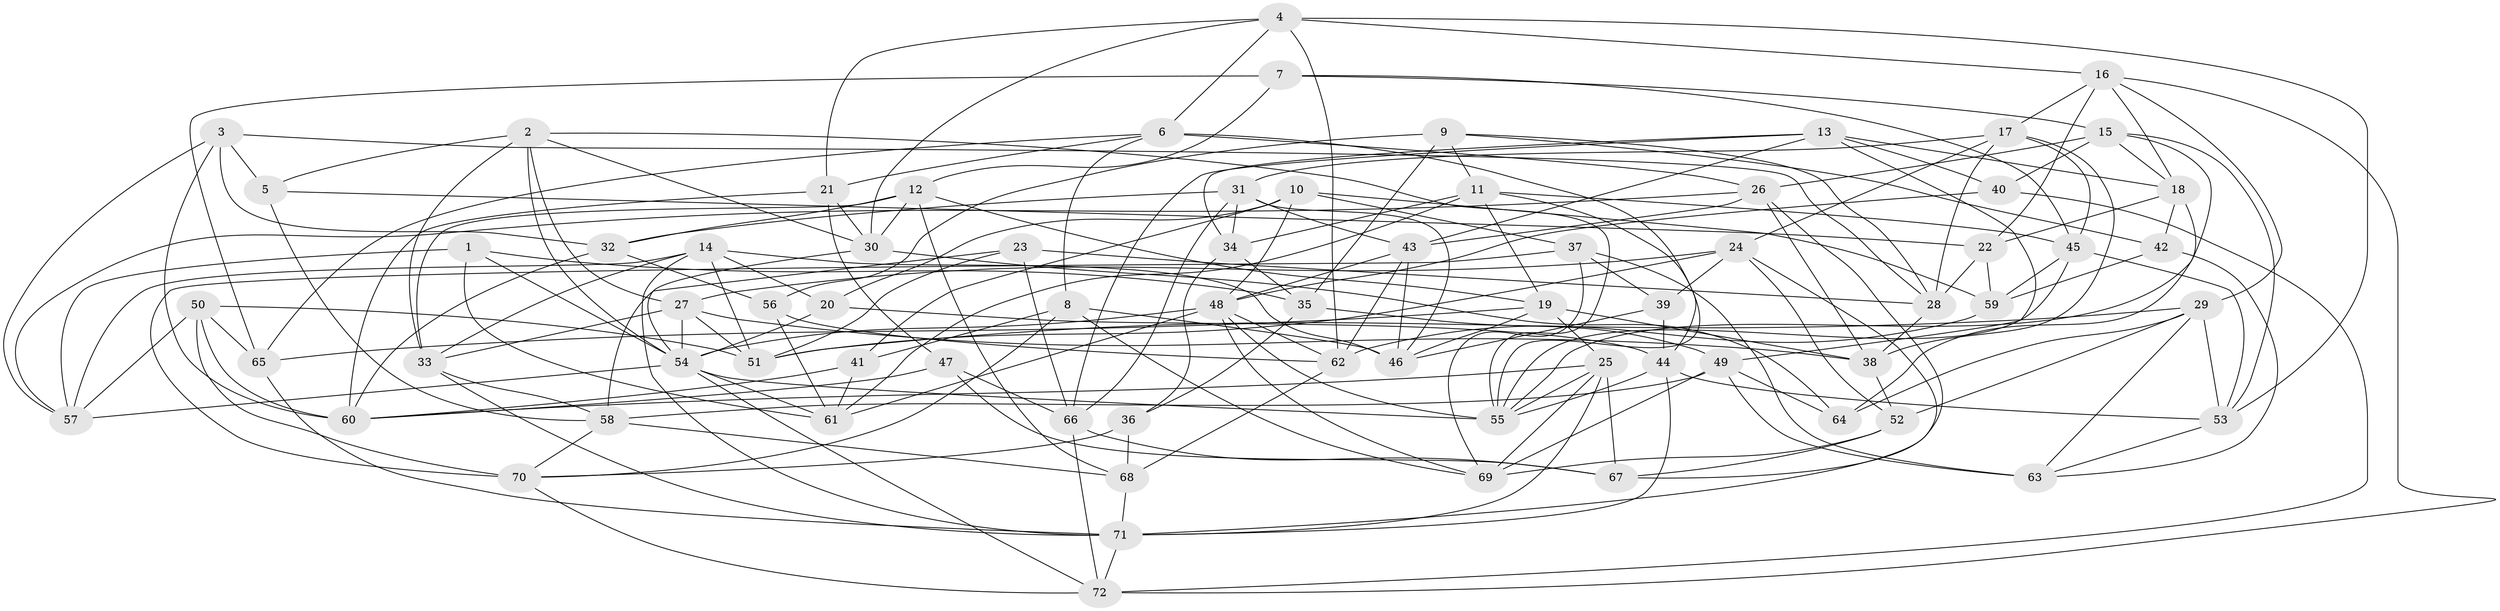 // original degree distribution, {4: 1.0}
// Generated by graph-tools (version 1.1) at 2025/03/03/09/25 03:03:01]
// undirected, 72 vertices, 200 edges
graph export_dot {
graph [start="1"]
  node [color=gray90,style=filled];
  1;
  2;
  3;
  4;
  5;
  6;
  7;
  8;
  9;
  10;
  11;
  12;
  13;
  14;
  15;
  16;
  17;
  18;
  19;
  20;
  21;
  22;
  23;
  24;
  25;
  26;
  27;
  28;
  29;
  30;
  31;
  32;
  33;
  34;
  35;
  36;
  37;
  38;
  39;
  40;
  41;
  42;
  43;
  44;
  45;
  46;
  47;
  48;
  49;
  50;
  51;
  52;
  53;
  54;
  55;
  56;
  57;
  58;
  59;
  60;
  61;
  62;
  63;
  64;
  65;
  66;
  67;
  68;
  69;
  70;
  71;
  72;
  1 -- 35 [weight=1.0];
  1 -- 54 [weight=1.0];
  1 -- 57 [weight=1.0];
  1 -- 61 [weight=1.0];
  2 -- 5 [weight=1.0];
  2 -- 27 [weight=1.0];
  2 -- 30 [weight=1.0];
  2 -- 33 [weight=1.0];
  2 -- 54 [weight=1.0];
  2 -- 55 [weight=1.0];
  3 -- 5 [weight=1.0];
  3 -- 28 [weight=1.0];
  3 -- 32 [weight=2.0];
  3 -- 57 [weight=1.0];
  3 -- 60 [weight=1.0];
  4 -- 6 [weight=1.0];
  4 -- 16 [weight=1.0];
  4 -- 21 [weight=1.0];
  4 -- 30 [weight=1.0];
  4 -- 53 [weight=1.0];
  4 -- 62 [weight=1.0];
  5 -- 22 [weight=1.0];
  5 -- 58 [weight=1.0];
  6 -- 8 [weight=1.0];
  6 -- 21 [weight=1.0];
  6 -- 26 [weight=1.0];
  6 -- 55 [weight=1.0];
  6 -- 65 [weight=1.0];
  7 -- 12 [weight=1.0];
  7 -- 15 [weight=1.0];
  7 -- 45 [weight=1.0];
  7 -- 65 [weight=1.0];
  8 -- 41 [weight=2.0];
  8 -- 46 [weight=1.0];
  8 -- 69 [weight=1.0];
  8 -- 70 [weight=1.0];
  9 -- 11 [weight=1.0];
  9 -- 28 [weight=1.0];
  9 -- 35 [weight=2.0];
  9 -- 42 [weight=1.0];
  9 -- 56 [weight=1.0];
  10 -- 20 [weight=1.0];
  10 -- 37 [weight=1.0];
  10 -- 41 [weight=2.0];
  10 -- 48 [weight=1.0];
  10 -- 59 [weight=1.0];
  11 -- 19 [weight=1.0];
  11 -- 34 [weight=1.0];
  11 -- 44 [weight=1.0];
  11 -- 45 [weight=1.0];
  11 -- 61 [weight=1.0];
  12 -- 19 [weight=1.0];
  12 -- 30 [weight=1.0];
  12 -- 32 [weight=1.0];
  12 -- 33 [weight=1.0];
  12 -- 68 [weight=1.0];
  13 -- 18 [weight=1.0];
  13 -- 34 [weight=1.0];
  13 -- 40 [weight=1.0];
  13 -- 43 [weight=1.0];
  13 -- 49 [weight=1.0];
  13 -- 66 [weight=1.0];
  14 -- 20 [weight=1.0];
  14 -- 33 [weight=1.0];
  14 -- 46 [weight=1.0];
  14 -- 51 [weight=1.0];
  14 -- 57 [weight=1.0];
  14 -- 71 [weight=1.0];
  15 -- 18 [weight=1.0];
  15 -- 26 [weight=1.0];
  15 -- 40 [weight=1.0];
  15 -- 53 [weight=1.0];
  15 -- 55 [weight=1.0];
  16 -- 17 [weight=1.0];
  16 -- 18 [weight=1.0];
  16 -- 22 [weight=1.0];
  16 -- 29 [weight=1.0];
  16 -- 72 [weight=1.0];
  17 -- 24 [weight=1.0];
  17 -- 28 [weight=1.0];
  17 -- 31 [weight=1.0];
  17 -- 38 [weight=1.0];
  17 -- 45 [weight=1.0];
  18 -- 22 [weight=1.0];
  18 -- 42 [weight=1.0];
  18 -- 64 [weight=1.0];
  19 -- 25 [weight=1.0];
  19 -- 38 [weight=1.0];
  19 -- 46 [weight=1.0];
  19 -- 65 [weight=1.0];
  20 -- 44 [weight=1.0];
  20 -- 54 [weight=1.0];
  21 -- 30 [weight=1.0];
  21 -- 47 [weight=1.0];
  21 -- 60 [weight=2.0];
  22 -- 28 [weight=1.0];
  22 -- 59 [weight=2.0];
  23 -- 28 [weight=1.0];
  23 -- 51 [weight=1.0];
  23 -- 58 [weight=1.0];
  23 -- 66 [weight=1.0];
  24 -- 27 [weight=1.0];
  24 -- 39 [weight=1.0];
  24 -- 51 [weight=1.0];
  24 -- 52 [weight=1.0];
  24 -- 71 [weight=1.0];
  25 -- 55 [weight=1.0];
  25 -- 60 [weight=1.0];
  25 -- 67 [weight=1.0];
  25 -- 69 [weight=1.0];
  25 -- 71 [weight=1.0];
  26 -- 38 [weight=1.0];
  26 -- 43 [weight=1.0];
  26 -- 57 [weight=1.0];
  26 -- 67 [weight=1.0];
  27 -- 33 [weight=1.0];
  27 -- 38 [weight=1.0];
  27 -- 51 [weight=1.0];
  27 -- 54 [weight=1.0];
  28 -- 38 [weight=1.0];
  29 -- 51 [weight=1.0];
  29 -- 52 [weight=1.0];
  29 -- 53 [weight=1.0];
  29 -- 63 [weight=1.0];
  29 -- 64 [weight=1.0];
  30 -- 54 [weight=1.0];
  30 -- 64 [weight=1.0];
  31 -- 32 [weight=1.0];
  31 -- 34 [weight=1.0];
  31 -- 43 [weight=1.0];
  31 -- 46 [weight=1.0];
  31 -- 66 [weight=1.0];
  32 -- 56 [weight=1.0];
  32 -- 60 [weight=1.0];
  33 -- 58 [weight=1.0];
  33 -- 71 [weight=1.0];
  34 -- 35 [weight=1.0];
  34 -- 36 [weight=2.0];
  35 -- 36 [weight=1.0];
  35 -- 49 [weight=1.0];
  36 -- 68 [weight=2.0];
  36 -- 70 [weight=1.0];
  37 -- 39 [weight=1.0];
  37 -- 63 [weight=2.0];
  37 -- 69 [weight=1.0];
  37 -- 70 [weight=1.0];
  38 -- 52 [weight=1.0];
  39 -- 44 [weight=1.0];
  39 -- 46 [weight=1.0];
  40 -- 48 [weight=1.0];
  40 -- 72 [weight=1.0];
  41 -- 60 [weight=1.0];
  41 -- 61 [weight=1.0];
  42 -- 59 [weight=1.0];
  42 -- 63 [weight=1.0];
  43 -- 46 [weight=1.0];
  43 -- 48 [weight=1.0];
  43 -- 62 [weight=1.0];
  44 -- 53 [weight=1.0];
  44 -- 55 [weight=1.0];
  44 -- 71 [weight=1.0];
  45 -- 53 [weight=1.0];
  45 -- 55 [weight=1.0];
  45 -- 59 [weight=1.0];
  47 -- 60 [weight=1.0];
  47 -- 66 [weight=1.0];
  47 -- 67 [weight=1.0];
  48 -- 54 [weight=1.0];
  48 -- 55 [weight=1.0];
  48 -- 61 [weight=1.0];
  48 -- 62 [weight=1.0];
  48 -- 69 [weight=1.0];
  49 -- 58 [weight=1.0];
  49 -- 63 [weight=1.0];
  49 -- 64 [weight=1.0];
  49 -- 69 [weight=1.0];
  50 -- 51 [weight=1.0];
  50 -- 57 [weight=1.0];
  50 -- 60 [weight=1.0];
  50 -- 65 [weight=2.0];
  50 -- 70 [weight=1.0];
  52 -- 67 [weight=2.0];
  52 -- 69 [weight=1.0];
  53 -- 63 [weight=1.0];
  54 -- 55 [weight=1.0];
  54 -- 57 [weight=1.0];
  54 -- 61 [weight=1.0];
  54 -- 72 [weight=1.0];
  56 -- 61 [weight=1.0];
  56 -- 62 [weight=1.0];
  58 -- 68 [weight=1.0];
  58 -- 70 [weight=1.0];
  59 -- 62 [weight=1.0];
  62 -- 68 [weight=1.0];
  65 -- 71 [weight=1.0];
  66 -- 67 [weight=3.0];
  66 -- 72 [weight=1.0];
  68 -- 71 [weight=1.0];
  70 -- 72 [weight=1.0];
  71 -- 72 [weight=1.0];
}
